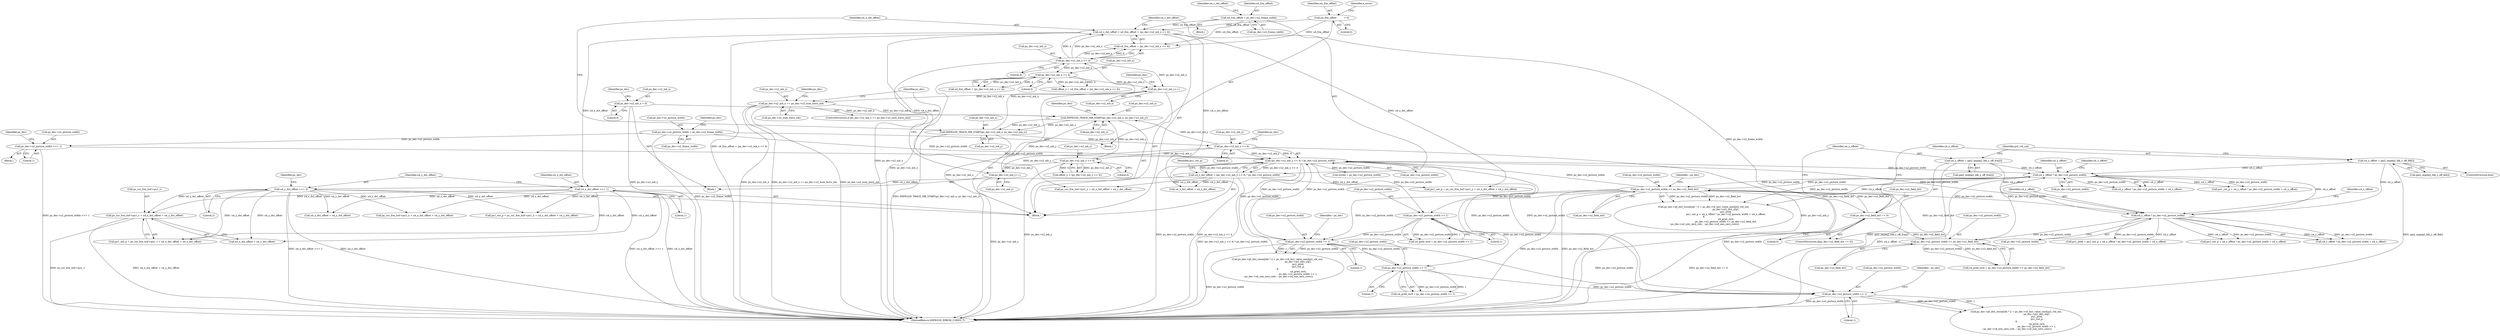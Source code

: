 digraph "0_Android_58a6822d7140137ce957c6d2fc20bae1374186c1@pointer" {
"1000667" [label="(Call,ps_cur_frm_buf->pu1_v + u4_x_dst_offset + u4_y_dst_offset)"];
"1000536" [label="(Call,u4_x_dst_offset >>= 1)"];
"1000222" [label="(Call,u4_x_dst_offset = u4_frm_offset + (ps_dec->u2_mb_x << 4))"];
"1000177" [label="(Call,u4_frm_offset = ps_dec->u2_frame_width)"];
"1000117" [label="(Call,u4_frm_offset          = 0)"];
"1000226" [label="(Call,ps_dec->u2_mb_x << 4)"];
"1000215" [label="(Call,IMPEG2D_TRACE_MB_START(ps_dec->u2_mb_x, ps_dec->u2_mb_y))"];
"1000197" [label="(Call,IMPEG2D_TRACE_MB_START(ps_dec->u2_mb_x, ps_dec->u2_mb_y))"];
"1000808" [label="(Call,ps_dec->u2_mb_x = 0)"];
"1000800" [label="(Call,ps_dec->u2_mb_x == ps_dec->u2_num_horiz_mb)"];
"1000779" [label="(Call,ps_dec->u2_mb_x++)"];
"1000301" [label="(Call,ps_dec->u2_mb_x << 4)"];
"1000308" [label="(Call,ps_dec->u2_mb_y << 4)"];
"1000234" [label="(Call,ps_dec->u2_mb_y << 4)"];
"1000813" [label="(Call,ps_dec->u2_mb_y++)"];
"1000539" [label="(Call,u4_y_dst_offset >>= 2)"];
"1000231" [label="(Call,u4_y_dst_offset = (ps_dec->u2_mb_y << 4) * ps_dec->u2_picture_width)"];
"1000233" [label="(Call,(ps_dec->u2_mb_y << 4) * ps_dec->u2_picture_width)"];
"1000645" [label="(Call,ps_dec->u2_picture_width >> 1)"];
"1000621" [label="(Call,ps_dec->u2_picture_width >> 1)"];
"1000523" [label="(Call,ps_dec->u2_picture_width << ps_dec->u2_field_dct)"];
"1000515" [label="(Call,u4_y_offset * ps_dec->u2_picture_width)"];
"1000437" [label="(Call,u4_y_offset = gai2_impeg2_blk_y_off_fld[i])"];
"1000431" [label="(Call,u4_y_offset = gai2_impeg2_blk_y_off_frm[i])"];
"1000481" [label="(Call,u4_y_offset * ps_dec->u2_picture_width)"];
"1000489" [label="(Call,ps_dec->u2_picture_width << ps_dec->u2_field_dct)"];
"1000426" [label="(Call,ps_dec->u2_field_dct == 0)"];
"1000165" [label="(Call,ps_dec->u2_picture_width <<= 1)"];
"1000151" [label="(Call,ps_dec->u2_picture_width = ps_dec->u2_frame_width)"];
"1000759" [label="(Call,ps_dec->u2_picture_width >> 1)"];
"1000735" [label="(Call,ps_dec->u2_picture_width >> 1)"];
"1000219" [label="(Call,ps_dec->u2_mb_y)"];
"1000799" [label="(ControlStructure,if (ps_dec->u2_mb_x == ps_dec->u2_num_horiz_mb))"];
"1000487" [label="(Call,u4_pred_strd = ps_dec->u2_picture_width << ps_dec->u2_field_dct)"];
"1000481" [label="(Call,u4_y_offset * ps_dec->u2_picture_width)"];
"1000119" [label="(Literal,0)"];
"1000520" [label="(Identifier,u4_x_offset)"];
"1000243" [label="(Identifier,pu1_out_p)"];
"1000436" [label="(ControlStructure,else)"];
"1000216" [label="(Call,ps_dec->u2_mb_x)"];
"1000538" [label="(Literal,1)"];
"1000524" [label="(Call,ps_dec->u2_picture_width)"];
"1000646" [label="(Call,ps_dec->u2_picture_width)"];
"1000527" [label="(Call,ps_dec->u2_field_dct)"];
"1000224" [label="(Call,u4_frm_offset + (ps_dec->u2_mb_x << 4))"];
"1000201" [label="(Call,ps_dec->u2_mb_y)"];
"1000431" [label="(Call,u4_y_offset = gai2_impeg2_blk_y_off_frm[i])"];
"1000739" [label="(Literal,1)"];
"1000427" [label="(Call,ps_dec->u2_field_dct)"];
"1000514" [label="(Call,u4_y_offset * ps_dec->u2_picture_width + u4_x_offset)"];
"1000155" [label="(Call,ps_dec->u2_frame_width)"];
"1000814" [label="(Call,ps_dec->u2_mb_y)"];
"1000645" [label="(Call,ps_dec->u2_picture_width >> 1)"];
"1000302" [label="(Call,ps_dec->u2_mb_x)"];
"1000551" [label="(Call,pu1_out_p = ps_cur_frm_buf->pu1_u + u4_x_dst_offset + u4_y_dst_offset)"];
"1000177" [label="(Call,u4_frm_offset = ps_dec->u2_frame_width)"];
"1000231" [label="(Call,u4_y_dst_offset = (ps_dec->u2_mb_y << 4) * ps_dec->u2_picture_width)"];
"1000820" [label="(Identifier,ps_dec)"];
"1000493" [label="(Call,ps_dec->u2_field_dct)"];
"1000483" [label="(Call,ps_dec->u2_picture_width)"];
"1000667" [label="(Call,ps_cur_frm_buf->pu1_v + u4_x_dst_offset + u4_y_dst_offset)"];
"1000787" [label="(Identifier,ps_dec)"];
"1000489" [label="(Call,ps_dec->u2_picture_width << ps_dec->u2_field_dct)"];
"1000179" [label="(Call,ps_dec->u2_frame_width)"];
"1000151" [label="(Call,ps_dec->u2_picture_width = ps_dec->u2_frame_width)"];
"1000306" [label="(Call,offset_y = (ps_dec->u2_mb_y << 4))"];
"1000118" [label="(Identifier,u4_frm_offset)"];
"1000297" [label="(Call,offset_x = u4_frm_offset + (ps_dec->u2_mb_x << 4))"];
"1000801" [label="(Call,ps_dec->u2_mb_x)"];
"1000760" [label="(Call,ps_dec->u2_picture_width)"];
"1000169" [label="(Literal,1)"];
"1000432" [label="(Identifier,u4_y_offset)"];
"1000813" [label="(Call,ps_dec->u2_mb_y++)"];
"1000235" [label="(Call,ps_dec->u2_mb_y)"];
"1000515" [label="(Call,u4_y_offset * ps_dec->u2_picture_width)"];
"1000312" [label="(Literal,4)"];
"1000480" [label="(Call,u4_y_offset * ps_dec->u2_picture_width + u4_x_offset)"];
"1000173" [label="(Identifier,ps_dec)"];
"1000226" [label="(Call,ps_dec->u2_mb_x << 4)"];
"1000807" [label="(Block,)"];
"1000536" [label="(Call,u4_x_dst_offset >>= 1)"];
"1000176" [label="(Block,)"];
"1000301" [label="(Call,ps_dec->u2_mb_x << 4)"];
"1000248" [label="(Call,u4_x_dst_offset + u4_y_dst_offset)"];
"1000123" [label="(Identifier,e_error)"];
"1000808" [label="(Call,ps_dec->u2_mb_x = 0)"];
"1000486" [label="(Identifier,u4_x_offset)"];
"1000299" [label="(Call,u4_frm_offset + (ps_dec->u2_mb_x << 4))"];
"1000166" [label="(Call,ps_dec->u2_picture_width)"];
"1000671" [label="(Call,u4_x_dst_offset + u4_y_dst_offset)"];
"1000812" [label="(Literal,0)"];
"1000197" [label="(Call,IMPEG2D_TRACE_MB_START(ps_dec->u2_mb_x, ps_dec->u2_mb_y))"];
"1000476" [label="(Call,pu1_pred = pu1_out_p + u4_y_offset * ps_dec->u2_picture_width + u4_x_offset)"];
"1000649" [label="(Literal,1)"];
"1000305" [label="(Literal,4)"];
"1000665" [label="(Call,pu1_out_p = ps_cur_frm_buf->pu1_v + u4_x_dst_offset + u4_y_dst_offset)"];
"1000439" [label="(Call,gai2_impeg2_blk_y_off_fld[i])"];
"1000183" [label="(Block,)"];
"1000232" [label="(Identifier,u4_y_dst_offset)"];
"1000512" [label="(Call,pu1_out_p + u4_y_offset * ps_dec->u2_picture_width + u4_x_offset)"];
"1000426" [label="(Call,ps_dec->u2_field_dct == 0)"];
"1000165" [label="(Call,ps_dec->u2_picture_width <<= 1)"];
"1000537" [label="(Identifier,u4_x_dst_offset)"];
"1000815" [label="(Identifier,ps_dec)"];
"1000244" [label="(Call,ps_cur_frm_buf->pu1_y + u4_x_dst_offset + u4_y_dst_offset)"];
"1000759" [label="(Call,ps_dec->u2_picture_width >> 1)"];
"1000540" [label="(Identifier,u4_y_dst_offset)"];
"1000809" [label="(Call,ps_dec->u2_mb_x)"];
"1000240" [label="(Identifier,ps_dec)"];
"1000804" [label="(Call,ps_dec->u2_num_horiz_mb)"];
"1000735" [label="(Call,ps_dec->u2_picture_width >> 1)"];
"1000292" [label="(Call,stride = ps_dec->u2_picture_width)"];
"1000117" [label="(Call,u4_frm_offset          = 0)"];
"1000539" [label="(Call,u4_y_dst_offset >>= 2)"];
"1000242" [label="(Call,pu1_out_p = ps_cur_frm_buf->pu1_y + u4_x_dst_offset + u4_y_dst_offset)"];
"1000215" [label="(Call,IMPEG2D_TRACE_MB_START(ps_dec->u2_mb_x, ps_dec->u2_mb_y))"];
"1000517" [label="(Call,ps_dec->u2_picture_width)"];
"1000308" [label="(Call,ps_dec->u2_mb_y << 4)"];
"1000736" [label="(Call,ps_dec->u2_picture_width)"];
"1000222" [label="(Call,u4_x_dst_offset = u4_frm_offset + (ps_dec->u2_mb_x << 4))"];
"1000750" [label="(Call,ps_dec->pf_idct_recon[idx * 2 + ps_dec->i4_last_value_one](pi2_vld_out,\n                                                        ps_dec->ai2_idct_stg1,\n                                                        pu1_pred,\n                                                        pu1_out_p,\n 8,\n                                                        u4_pred_strd,\n                                                        ps_dec->u2_picture_width >> 1,\n ~ps_dec->u4_non_zero_cols, ~ps_dec->u4_non_zero_rows))"];
"1000430" [label="(Literal,0)"];
"1000227" [label="(Call,ps_dec->u2_mb_x)"];
"1000506" [label="(Call,ps_dec->pf_idct_recon[idx * 2 + ps_dec->i4_last_value_one](pi2_vld_out,\n                                                            ps_dec->ai2_idct_stg1,\n                                                            pu1_pred,\n                                                            pu1_out_p + u4_y_offset * ps_dec->u2_picture_width + u4_x_offset,\n 8,\n                                                            u4_pred_strd,\n                                                            ps_dec->u2_picture_width << ps_dec->u2_field_dct,\n ~ps_dec->u4_non_zero_cols, ~ps_dec->u4_non_zero_rows))"];
"1000152" [label="(Call,ps_dec->u2_picture_width)"];
"1000425" [label="(ControlStructure,if(ps_dec->u2_field_dct == 0))"];
"1000164" [label="(Block,)"];
"1000833" [label="(MethodReturn,IMPEG2D_ERROR_CODES_T)"];
"1000765" [label="(Identifier,~ps_dec)"];
"1000733" [label="(Call,u4_pred_strd = ps_dec->u2_picture_width >> 1)"];
"1000239" [label="(Call,ps_dec->u2_picture_width)"];
"1000651" [label="(Identifier,~ps_dec)"];
"1000622" [label="(Call,ps_dec->u2_picture_width)"];
"1000557" [label="(Call,u4_x_dst_offset + u4_y_dst_offset)"];
"1000553" [label="(Call,ps_cur_frm_buf->pu1_u + u4_x_dst_offset + u4_y_dst_offset)"];
"1000443" [label="(Identifier,pi2_vld_out)"];
"1000438" [label="(Identifier,u4_y_offset)"];
"1000478" [label="(Call,pu1_out_p + u4_y_offset * ps_dec->u2_picture_width + u4_x_offset)"];
"1000482" [label="(Identifier,u4_y_offset)"];
"1000161" [label="(Identifier,ps_dec)"];
"1000668" [label="(Call,ps_cur_frm_buf->pu1_v)"];
"1000207" [label="(Identifier,ps_dec)"];
"1000516" [label="(Identifier,u4_y_offset)"];
"1000636" [label="(Call,ps_dec->pf_idct_recon[idx * 2 + ps_dec->i4_last_value_one](pi2_vld_out,\n                                                        ps_dec->ai2_idct_stg1,\n                                                        pu1_pred,\n                                                        pu1_out_p,\n 8,\n                                                        u4_pred_strd,\n                                                        ps_dec->u2_picture_width >> 1,\n ~ps_dec->u4_non_zero_cols, ~ps_dec->u4_non_zero_rows))"];
"1000531" [label="(Identifier,~ps_dec)"];
"1000106" [label="(Block,)"];
"1000546" [label="(Identifier,ps_dec)"];
"1000619" [label="(Call,u4_pred_strd = ps_dec->u2_picture_width >> 1)"];
"1000437" [label="(Call,u4_y_offset = gai2_impeg2_blk_y_off_fld[i])"];
"1000800" [label="(Call,ps_dec->u2_mb_x == ps_dec->u2_num_horiz_mb)"];
"1000230" [label="(Literal,4)"];
"1000810" [label="(Identifier,ps_dec)"];
"1000780" [label="(Call,ps_dec->u2_mb_x)"];
"1000541" [label="(Literal,2)"];
"1000433" [label="(Call,gai2_impeg2_blk_y_off_frm[i])"];
"1000779" [label="(Call,ps_dec->u2_mb_x++)"];
"1000763" [label="(Literal,1)"];
"1000198" [label="(Call,ps_dec->u2_mb_x)"];
"1000233" [label="(Call,(ps_dec->u2_mb_y << 4) * ps_dec->u2_picture_width)"];
"1000621" [label="(Call,ps_dec->u2_picture_width >> 1)"];
"1000523" [label="(Call,ps_dec->u2_picture_width << ps_dec->u2_field_dct)"];
"1000490" [label="(Call,ps_dec->u2_picture_width)"];
"1000188" [label="(Identifier,u4_x_dst_offset)"];
"1000223" [label="(Identifier,u4_x_dst_offset)"];
"1000178" [label="(Identifier,u4_frm_offset)"];
"1000238" [label="(Literal,4)"];
"1000625" [label="(Literal,1)"];
"1000234" [label="(Call,ps_dec->u2_mb_y << 4)"];
"1000309" [label="(Call,ps_dec->u2_mb_y)"];
"1000667" -> "1000665"  [label="AST: "];
"1000667" -> "1000671"  [label="CFG: "];
"1000668" -> "1000667"  [label="AST: "];
"1000671" -> "1000667"  [label="AST: "];
"1000665" -> "1000667"  [label="CFG: "];
"1000667" -> "1000833"  [label="DDG: ps_cur_frm_buf->pu1_v"];
"1000667" -> "1000833"  [label="DDG: u4_x_dst_offset + u4_y_dst_offset"];
"1000536" -> "1000667"  [label="DDG: u4_x_dst_offset"];
"1000539" -> "1000667"  [label="DDG: u4_y_dst_offset"];
"1000536" -> "1000183"  [label="AST: "];
"1000536" -> "1000538"  [label="CFG: "];
"1000537" -> "1000536"  [label="AST: "];
"1000538" -> "1000536"  [label="AST: "];
"1000540" -> "1000536"  [label="CFG: "];
"1000536" -> "1000833"  [label="DDG: u4_x_dst_offset >>= 1"];
"1000536" -> "1000833"  [label="DDG: u4_x_dst_offset"];
"1000222" -> "1000536"  [label="DDG: u4_x_dst_offset"];
"1000536" -> "1000551"  [label="DDG: u4_x_dst_offset"];
"1000536" -> "1000553"  [label="DDG: u4_x_dst_offset"];
"1000536" -> "1000557"  [label="DDG: u4_x_dst_offset"];
"1000536" -> "1000665"  [label="DDG: u4_x_dst_offset"];
"1000536" -> "1000671"  [label="DDG: u4_x_dst_offset"];
"1000222" -> "1000183"  [label="AST: "];
"1000222" -> "1000224"  [label="CFG: "];
"1000223" -> "1000222"  [label="AST: "];
"1000224" -> "1000222"  [label="AST: "];
"1000232" -> "1000222"  [label="CFG: "];
"1000222" -> "1000833"  [label="DDG: u4_frm_offset + (ps_dec->u2_mb_x << 4)"];
"1000177" -> "1000222"  [label="DDG: u4_frm_offset"];
"1000117" -> "1000222"  [label="DDG: u4_frm_offset"];
"1000226" -> "1000222"  [label="DDG: ps_dec->u2_mb_x"];
"1000226" -> "1000222"  [label="DDG: 4"];
"1000222" -> "1000242"  [label="DDG: u4_x_dst_offset"];
"1000222" -> "1000244"  [label="DDG: u4_x_dst_offset"];
"1000222" -> "1000248"  [label="DDG: u4_x_dst_offset"];
"1000177" -> "1000176"  [label="AST: "];
"1000177" -> "1000179"  [label="CFG: "];
"1000178" -> "1000177"  [label="AST: "];
"1000179" -> "1000177"  [label="AST: "];
"1000188" -> "1000177"  [label="CFG: "];
"1000177" -> "1000833"  [label="DDG: ps_dec->u2_frame_width"];
"1000177" -> "1000224"  [label="DDG: u4_frm_offset"];
"1000117" -> "1000106"  [label="AST: "];
"1000117" -> "1000119"  [label="CFG: "];
"1000118" -> "1000117"  [label="AST: "];
"1000119" -> "1000117"  [label="AST: "];
"1000123" -> "1000117"  [label="CFG: "];
"1000117" -> "1000224"  [label="DDG: u4_frm_offset"];
"1000226" -> "1000224"  [label="AST: "];
"1000226" -> "1000230"  [label="CFG: "];
"1000227" -> "1000226"  [label="AST: "];
"1000230" -> "1000226"  [label="AST: "];
"1000224" -> "1000226"  [label="CFG: "];
"1000226" -> "1000833"  [label="DDG: ps_dec->u2_mb_x"];
"1000226" -> "1000224"  [label="DDG: ps_dec->u2_mb_x"];
"1000226" -> "1000224"  [label="DDG: 4"];
"1000215" -> "1000226"  [label="DDG: ps_dec->u2_mb_x"];
"1000226" -> "1000301"  [label="DDG: ps_dec->u2_mb_x"];
"1000226" -> "1000779"  [label="DDG: ps_dec->u2_mb_x"];
"1000215" -> "1000183"  [label="AST: "];
"1000215" -> "1000219"  [label="CFG: "];
"1000216" -> "1000215"  [label="AST: "];
"1000219" -> "1000215"  [label="AST: "];
"1000223" -> "1000215"  [label="CFG: "];
"1000215" -> "1000833"  [label="DDG: IMPEG2D_TRACE_MB_START(ps_dec->u2_mb_x, ps_dec->u2_mb_y)"];
"1000197" -> "1000215"  [label="DDG: ps_dec->u2_mb_x"];
"1000197" -> "1000215"  [label="DDG: ps_dec->u2_mb_y"];
"1000215" -> "1000234"  [label="DDG: ps_dec->u2_mb_y"];
"1000197" -> "1000183"  [label="AST: "];
"1000197" -> "1000201"  [label="CFG: "];
"1000198" -> "1000197"  [label="AST: "];
"1000201" -> "1000197"  [label="AST: "];
"1000207" -> "1000197"  [label="CFG: "];
"1000808" -> "1000197"  [label="DDG: ps_dec->u2_mb_x"];
"1000800" -> "1000197"  [label="DDG: ps_dec->u2_mb_x"];
"1000308" -> "1000197"  [label="DDG: ps_dec->u2_mb_y"];
"1000234" -> "1000197"  [label="DDG: ps_dec->u2_mb_y"];
"1000813" -> "1000197"  [label="DDG: ps_dec->u2_mb_y"];
"1000808" -> "1000807"  [label="AST: "];
"1000808" -> "1000812"  [label="CFG: "];
"1000809" -> "1000808"  [label="AST: "];
"1000812" -> "1000808"  [label="AST: "];
"1000815" -> "1000808"  [label="CFG: "];
"1000808" -> "1000833"  [label="DDG: ps_dec->u2_mb_x"];
"1000800" -> "1000799"  [label="AST: "];
"1000800" -> "1000804"  [label="CFG: "];
"1000801" -> "1000800"  [label="AST: "];
"1000804" -> "1000800"  [label="AST: "];
"1000820" -> "1000800"  [label="CFG: "];
"1000810" -> "1000800"  [label="CFG: "];
"1000800" -> "1000833"  [label="DDG: ps_dec->u2_mb_x == ps_dec->u2_num_horiz_mb"];
"1000800" -> "1000833"  [label="DDG: ps_dec->u2_num_horiz_mb"];
"1000800" -> "1000833"  [label="DDG: ps_dec->u2_mb_x"];
"1000779" -> "1000800"  [label="DDG: ps_dec->u2_mb_x"];
"1000779" -> "1000183"  [label="AST: "];
"1000779" -> "1000780"  [label="CFG: "];
"1000780" -> "1000779"  [label="AST: "];
"1000787" -> "1000779"  [label="CFG: "];
"1000779" -> "1000833"  [label="DDG: ps_dec->u2_mb_x"];
"1000301" -> "1000779"  [label="DDG: ps_dec->u2_mb_x"];
"1000301" -> "1000299"  [label="AST: "];
"1000301" -> "1000305"  [label="CFG: "];
"1000302" -> "1000301"  [label="AST: "];
"1000305" -> "1000301"  [label="AST: "];
"1000299" -> "1000301"  [label="CFG: "];
"1000301" -> "1000833"  [label="DDG: ps_dec->u2_mb_x"];
"1000301" -> "1000297"  [label="DDG: ps_dec->u2_mb_x"];
"1000301" -> "1000297"  [label="DDG: 4"];
"1000301" -> "1000299"  [label="DDG: ps_dec->u2_mb_x"];
"1000301" -> "1000299"  [label="DDG: 4"];
"1000308" -> "1000306"  [label="AST: "];
"1000308" -> "1000312"  [label="CFG: "];
"1000309" -> "1000308"  [label="AST: "];
"1000312" -> "1000308"  [label="AST: "];
"1000306" -> "1000308"  [label="CFG: "];
"1000308" -> "1000833"  [label="DDG: ps_dec->u2_mb_y"];
"1000308" -> "1000306"  [label="DDG: ps_dec->u2_mb_y"];
"1000308" -> "1000306"  [label="DDG: 4"];
"1000234" -> "1000308"  [label="DDG: ps_dec->u2_mb_y"];
"1000308" -> "1000813"  [label="DDG: ps_dec->u2_mb_y"];
"1000234" -> "1000233"  [label="AST: "];
"1000234" -> "1000238"  [label="CFG: "];
"1000235" -> "1000234"  [label="AST: "];
"1000238" -> "1000234"  [label="AST: "];
"1000240" -> "1000234"  [label="CFG: "];
"1000234" -> "1000833"  [label="DDG: ps_dec->u2_mb_y"];
"1000234" -> "1000233"  [label="DDG: ps_dec->u2_mb_y"];
"1000234" -> "1000233"  [label="DDG: 4"];
"1000234" -> "1000813"  [label="DDG: ps_dec->u2_mb_y"];
"1000813" -> "1000807"  [label="AST: "];
"1000813" -> "1000814"  [label="CFG: "];
"1000814" -> "1000813"  [label="AST: "];
"1000820" -> "1000813"  [label="CFG: "];
"1000813" -> "1000833"  [label="DDG: ps_dec->u2_mb_y"];
"1000539" -> "1000183"  [label="AST: "];
"1000539" -> "1000541"  [label="CFG: "];
"1000540" -> "1000539"  [label="AST: "];
"1000541" -> "1000539"  [label="AST: "];
"1000546" -> "1000539"  [label="CFG: "];
"1000539" -> "1000833"  [label="DDG: u4_y_dst_offset"];
"1000539" -> "1000833"  [label="DDG: u4_y_dst_offset >>= 2"];
"1000231" -> "1000539"  [label="DDG: u4_y_dst_offset"];
"1000539" -> "1000551"  [label="DDG: u4_y_dst_offset"];
"1000539" -> "1000553"  [label="DDG: u4_y_dst_offset"];
"1000539" -> "1000557"  [label="DDG: u4_y_dst_offset"];
"1000539" -> "1000665"  [label="DDG: u4_y_dst_offset"];
"1000539" -> "1000671"  [label="DDG: u4_y_dst_offset"];
"1000231" -> "1000183"  [label="AST: "];
"1000231" -> "1000233"  [label="CFG: "];
"1000232" -> "1000231"  [label="AST: "];
"1000233" -> "1000231"  [label="AST: "];
"1000243" -> "1000231"  [label="CFG: "];
"1000231" -> "1000833"  [label="DDG: (ps_dec->u2_mb_y << 4) * ps_dec->u2_picture_width"];
"1000233" -> "1000231"  [label="DDG: ps_dec->u2_mb_y << 4"];
"1000233" -> "1000231"  [label="DDG: ps_dec->u2_picture_width"];
"1000231" -> "1000242"  [label="DDG: u4_y_dst_offset"];
"1000231" -> "1000244"  [label="DDG: u4_y_dst_offset"];
"1000231" -> "1000248"  [label="DDG: u4_y_dst_offset"];
"1000233" -> "1000239"  [label="CFG: "];
"1000239" -> "1000233"  [label="AST: "];
"1000233" -> "1000833"  [label="DDG: ps_dec->u2_picture_width"];
"1000233" -> "1000833"  [label="DDG: ps_dec->u2_mb_y << 4"];
"1000645" -> "1000233"  [label="DDG: ps_dec->u2_picture_width"];
"1000523" -> "1000233"  [label="DDG: ps_dec->u2_picture_width"];
"1000165" -> "1000233"  [label="DDG: ps_dec->u2_picture_width"];
"1000151" -> "1000233"  [label="DDG: ps_dec->u2_picture_width"];
"1000759" -> "1000233"  [label="DDG: ps_dec->u2_picture_width"];
"1000233" -> "1000292"  [label="DDG: ps_dec->u2_picture_width"];
"1000233" -> "1000481"  [label="DDG: ps_dec->u2_picture_width"];
"1000233" -> "1000515"  [label="DDG: ps_dec->u2_picture_width"];
"1000233" -> "1000621"  [label="DDG: ps_dec->u2_picture_width"];
"1000233" -> "1000645"  [label="DDG: ps_dec->u2_picture_width"];
"1000233" -> "1000735"  [label="DDG: ps_dec->u2_picture_width"];
"1000233" -> "1000759"  [label="DDG: ps_dec->u2_picture_width"];
"1000645" -> "1000636"  [label="AST: "];
"1000645" -> "1000649"  [label="CFG: "];
"1000646" -> "1000645"  [label="AST: "];
"1000649" -> "1000645"  [label="AST: "];
"1000651" -> "1000645"  [label="CFG: "];
"1000645" -> "1000833"  [label="DDG: ps_dec->u2_picture_width"];
"1000645" -> "1000636"  [label="DDG: ps_dec->u2_picture_width"];
"1000645" -> "1000636"  [label="DDG: 1"];
"1000621" -> "1000645"  [label="DDG: ps_dec->u2_picture_width"];
"1000523" -> "1000645"  [label="DDG: ps_dec->u2_picture_width"];
"1000645" -> "1000735"  [label="DDG: ps_dec->u2_picture_width"];
"1000645" -> "1000759"  [label="DDG: ps_dec->u2_picture_width"];
"1000621" -> "1000619"  [label="AST: "];
"1000621" -> "1000625"  [label="CFG: "];
"1000622" -> "1000621"  [label="AST: "];
"1000625" -> "1000621"  [label="AST: "];
"1000619" -> "1000621"  [label="CFG: "];
"1000621" -> "1000619"  [label="DDG: ps_dec->u2_picture_width"];
"1000621" -> "1000619"  [label="DDG: 1"];
"1000523" -> "1000621"  [label="DDG: ps_dec->u2_picture_width"];
"1000523" -> "1000506"  [label="AST: "];
"1000523" -> "1000527"  [label="CFG: "];
"1000524" -> "1000523"  [label="AST: "];
"1000527" -> "1000523"  [label="AST: "];
"1000531" -> "1000523"  [label="CFG: "];
"1000523" -> "1000833"  [label="DDG: ps_dec->u2_picture_width"];
"1000523" -> "1000833"  [label="DDG: ps_dec->u2_field_dct"];
"1000523" -> "1000426"  [label="DDG: ps_dec->u2_field_dct"];
"1000523" -> "1000481"  [label="DDG: ps_dec->u2_picture_width"];
"1000523" -> "1000515"  [label="DDG: ps_dec->u2_picture_width"];
"1000523" -> "1000506"  [label="DDG: ps_dec->u2_picture_width"];
"1000523" -> "1000506"  [label="DDG: ps_dec->u2_field_dct"];
"1000515" -> "1000523"  [label="DDG: ps_dec->u2_picture_width"];
"1000426" -> "1000523"  [label="DDG: ps_dec->u2_field_dct"];
"1000489" -> "1000523"  [label="DDG: ps_dec->u2_field_dct"];
"1000523" -> "1000735"  [label="DDG: ps_dec->u2_picture_width"];
"1000523" -> "1000759"  [label="DDG: ps_dec->u2_picture_width"];
"1000515" -> "1000514"  [label="AST: "];
"1000515" -> "1000517"  [label="CFG: "];
"1000516" -> "1000515"  [label="AST: "];
"1000517" -> "1000515"  [label="AST: "];
"1000520" -> "1000515"  [label="CFG: "];
"1000515" -> "1000833"  [label="DDG: u4_y_offset"];
"1000515" -> "1000506"  [label="DDG: u4_y_offset"];
"1000515" -> "1000506"  [label="DDG: ps_dec->u2_picture_width"];
"1000515" -> "1000512"  [label="DDG: u4_y_offset"];
"1000515" -> "1000512"  [label="DDG: ps_dec->u2_picture_width"];
"1000515" -> "1000514"  [label="DDG: u4_y_offset"];
"1000515" -> "1000514"  [label="DDG: ps_dec->u2_picture_width"];
"1000437" -> "1000515"  [label="DDG: u4_y_offset"];
"1000431" -> "1000515"  [label="DDG: u4_y_offset"];
"1000481" -> "1000515"  [label="DDG: u4_y_offset"];
"1000489" -> "1000515"  [label="DDG: ps_dec->u2_picture_width"];
"1000437" -> "1000436"  [label="AST: "];
"1000437" -> "1000439"  [label="CFG: "];
"1000438" -> "1000437"  [label="AST: "];
"1000439" -> "1000437"  [label="AST: "];
"1000443" -> "1000437"  [label="CFG: "];
"1000437" -> "1000833"  [label="DDG: gai2_impeg2_blk_y_off_fld[i]"];
"1000437" -> "1000481"  [label="DDG: u4_y_offset"];
"1000431" -> "1000425"  [label="AST: "];
"1000431" -> "1000433"  [label="CFG: "];
"1000432" -> "1000431"  [label="AST: "];
"1000433" -> "1000431"  [label="AST: "];
"1000443" -> "1000431"  [label="CFG: "];
"1000431" -> "1000833"  [label="DDG: gai2_impeg2_blk_y_off_frm[i]"];
"1000431" -> "1000481"  [label="DDG: u4_y_offset"];
"1000481" -> "1000480"  [label="AST: "];
"1000481" -> "1000483"  [label="CFG: "];
"1000482" -> "1000481"  [label="AST: "];
"1000483" -> "1000481"  [label="AST: "];
"1000486" -> "1000481"  [label="CFG: "];
"1000481" -> "1000476"  [label="DDG: u4_y_offset"];
"1000481" -> "1000476"  [label="DDG: ps_dec->u2_picture_width"];
"1000481" -> "1000478"  [label="DDG: u4_y_offset"];
"1000481" -> "1000478"  [label="DDG: ps_dec->u2_picture_width"];
"1000481" -> "1000480"  [label="DDG: u4_y_offset"];
"1000481" -> "1000480"  [label="DDG: ps_dec->u2_picture_width"];
"1000481" -> "1000489"  [label="DDG: ps_dec->u2_picture_width"];
"1000489" -> "1000487"  [label="AST: "];
"1000489" -> "1000493"  [label="CFG: "];
"1000490" -> "1000489"  [label="AST: "];
"1000493" -> "1000489"  [label="AST: "];
"1000487" -> "1000489"  [label="CFG: "];
"1000489" -> "1000487"  [label="DDG: ps_dec->u2_picture_width"];
"1000489" -> "1000487"  [label="DDG: ps_dec->u2_field_dct"];
"1000426" -> "1000489"  [label="DDG: ps_dec->u2_field_dct"];
"1000426" -> "1000425"  [label="AST: "];
"1000426" -> "1000430"  [label="CFG: "];
"1000427" -> "1000426"  [label="AST: "];
"1000430" -> "1000426"  [label="AST: "];
"1000432" -> "1000426"  [label="CFG: "];
"1000438" -> "1000426"  [label="CFG: "];
"1000426" -> "1000833"  [label="DDG: ps_dec->u2_field_dct == 0"];
"1000165" -> "1000164"  [label="AST: "];
"1000165" -> "1000169"  [label="CFG: "];
"1000166" -> "1000165"  [label="AST: "];
"1000169" -> "1000165"  [label="AST: "];
"1000173" -> "1000165"  [label="CFG: "];
"1000165" -> "1000833"  [label="DDG: ps_dec->u2_picture_width <<= 1"];
"1000151" -> "1000165"  [label="DDG: ps_dec->u2_picture_width"];
"1000151" -> "1000106"  [label="AST: "];
"1000151" -> "1000155"  [label="CFG: "];
"1000152" -> "1000151"  [label="AST: "];
"1000155" -> "1000151"  [label="AST: "];
"1000161" -> "1000151"  [label="CFG: "];
"1000151" -> "1000833"  [label="DDG: ps_dec->u2_frame_width"];
"1000759" -> "1000750"  [label="AST: "];
"1000759" -> "1000763"  [label="CFG: "];
"1000760" -> "1000759"  [label="AST: "];
"1000763" -> "1000759"  [label="AST: "];
"1000765" -> "1000759"  [label="CFG: "];
"1000759" -> "1000833"  [label="DDG: ps_dec->u2_picture_width"];
"1000759" -> "1000750"  [label="DDG: ps_dec->u2_picture_width"];
"1000759" -> "1000750"  [label="DDG: 1"];
"1000735" -> "1000759"  [label="DDG: ps_dec->u2_picture_width"];
"1000735" -> "1000733"  [label="AST: "];
"1000735" -> "1000739"  [label="CFG: "];
"1000736" -> "1000735"  [label="AST: "];
"1000739" -> "1000735"  [label="AST: "];
"1000733" -> "1000735"  [label="CFG: "];
"1000735" -> "1000733"  [label="DDG: ps_dec->u2_picture_width"];
"1000735" -> "1000733"  [label="DDG: 1"];
}
